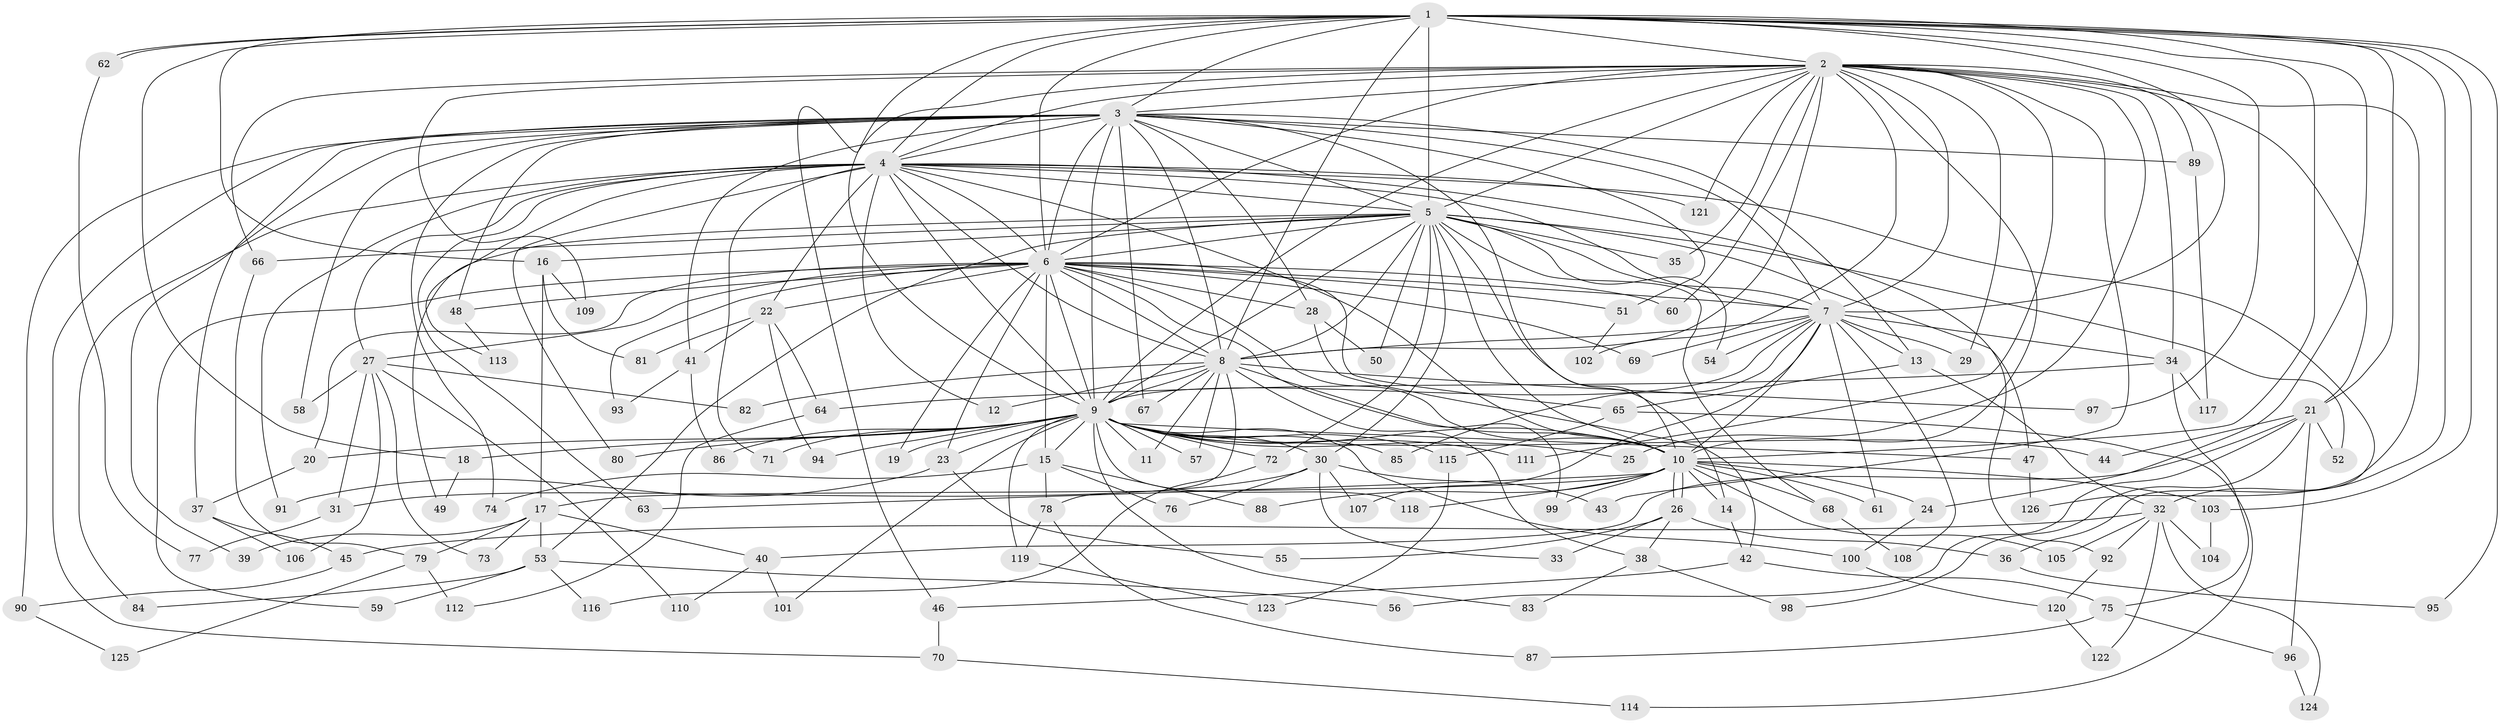 // Generated by graph-tools (version 1.1) at 2025/44/03/09/25 04:44:14]
// undirected, 126 vertices, 277 edges
graph export_dot {
graph [start="1"]
  node [color=gray90,style=filled];
  1;
  2;
  3;
  4;
  5;
  6;
  7;
  8;
  9;
  10;
  11;
  12;
  13;
  14;
  15;
  16;
  17;
  18;
  19;
  20;
  21;
  22;
  23;
  24;
  25;
  26;
  27;
  28;
  29;
  30;
  31;
  32;
  33;
  34;
  35;
  36;
  37;
  38;
  39;
  40;
  41;
  42;
  43;
  44;
  45;
  46;
  47;
  48;
  49;
  50;
  51;
  52;
  53;
  54;
  55;
  56;
  57;
  58;
  59;
  60;
  61;
  62;
  63;
  64;
  65;
  66;
  67;
  68;
  69;
  70;
  71;
  72;
  73;
  74;
  75;
  76;
  77;
  78;
  79;
  80;
  81;
  82;
  83;
  84;
  85;
  86;
  87;
  88;
  89;
  90;
  91;
  92;
  93;
  94;
  95;
  96;
  97;
  98;
  99;
  100;
  101;
  102;
  103;
  104;
  105;
  106;
  107;
  108;
  109;
  110;
  111;
  112;
  113;
  114;
  115;
  116;
  117;
  118;
  119;
  120;
  121;
  122;
  123;
  124;
  125;
  126;
  1 -- 2;
  1 -- 3;
  1 -- 4;
  1 -- 5;
  1 -- 6;
  1 -- 7;
  1 -- 8;
  1 -- 9;
  1 -- 10;
  1 -- 16;
  1 -- 18;
  1 -- 21;
  1 -- 24;
  1 -- 32;
  1 -- 62;
  1 -- 62;
  1 -- 95;
  1 -- 97;
  1 -- 103;
  2 -- 3;
  2 -- 4;
  2 -- 5;
  2 -- 6;
  2 -- 7;
  2 -- 8;
  2 -- 9;
  2 -- 10;
  2 -- 21;
  2 -- 25;
  2 -- 29;
  2 -- 34;
  2 -- 35;
  2 -- 43;
  2 -- 46;
  2 -- 60;
  2 -- 66;
  2 -- 89;
  2 -- 102;
  2 -- 109;
  2 -- 111;
  2 -- 121;
  2 -- 126;
  3 -- 4;
  3 -- 5;
  3 -- 6;
  3 -- 7;
  3 -- 8;
  3 -- 9;
  3 -- 10;
  3 -- 13;
  3 -- 28;
  3 -- 37;
  3 -- 39;
  3 -- 41;
  3 -- 48;
  3 -- 51;
  3 -- 58;
  3 -- 67;
  3 -- 70;
  3 -- 74;
  3 -- 89;
  3 -- 90;
  4 -- 5;
  4 -- 6;
  4 -- 7;
  4 -- 8;
  4 -- 9;
  4 -- 10;
  4 -- 12;
  4 -- 22;
  4 -- 27;
  4 -- 36;
  4 -- 63;
  4 -- 71;
  4 -- 80;
  4 -- 84;
  4 -- 91;
  4 -- 92;
  4 -- 113;
  4 -- 121;
  5 -- 6;
  5 -- 7;
  5 -- 8;
  5 -- 9;
  5 -- 10;
  5 -- 14;
  5 -- 16;
  5 -- 30;
  5 -- 35;
  5 -- 47;
  5 -- 49;
  5 -- 50;
  5 -- 52;
  5 -- 53;
  5 -- 54;
  5 -- 66;
  5 -- 68;
  5 -- 72;
  6 -- 7;
  6 -- 8;
  6 -- 9;
  6 -- 10;
  6 -- 15;
  6 -- 19;
  6 -- 20;
  6 -- 22;
  6 -- 23;
  6 -- 27;
  6 -- 28;
  6 -- 48;
  6 -- 51;
  6 -- 59;
  6 -- 60;
  6 -- 65;
  6 -- 69;
  6 -- 93;
  6 -- 99;
  7 -- 8;
  7 -- 9;
  7 -- 10;
  7 -- 13;
  7 -- 29;
  7 -- 34;
  7 -- 54;
  7 -- 61;
  7 -- 69;
  7 -- 85;
  7 -- 107;
  7 -- 108;
  8 -- 9;
  8 -- 10;
  8 -- 11;
  8 -- 12;
  8 -- 38;
  8 -- 57;
  8 -- 67;
  8 -- 78;
  8 -- 82;
  8 -- 97;
  9 -- 10;
  9 -- 11;
  9 -- 15;
  9 -- 18;
  9 -- 19;
  9 -- 20;
  9 -- 23;
  9 -- 25;
  9 -- 30;
  9 -- 44;
  9 -- 47;
  9 -- 57;
  9 -- 71;
  9 -- 72;
  9 -- 80;
  9 -- 83;
  9 -- 85;
  9 -- 86;
  9 -- 94;
  9 -- 100;
  9 -- 101;
  9 -- 111;
  9 -- 115;
  9 -- 118;
  9 -- 119;
  10 -- 14;
  10 -- 17;
  10 -- 24;
  10 -- 26;
  10 -- 26;
  10 -- 61;
  10 -- 63;
  10 -- 68;
  10 -- 88;
  10 -- 99;
  10 -- 103;
  10 -- 105;
  10 -- 118;
  13 -- 32;
  13 -- 65;
  14 -- 42;
  15 -- 74;
  15 -- 76;
  15 -- 78;
  15 -- 88;
  16 -- 17;
  16 -- 81;
  16 -- 109;
  17 -- 39;
  17 -- 40;
  17 -- 53;
  17 -- 73;
  17 -- 79;
  18 -- 49;
  20 -- 37;
  21 -- 40;
  21 -- 44;
  21 -- 52;
  21 -- 56;
  21 -- 96;
  21 -- 98;
  22 -- 41;
  22 -- 64;
  22 -- 81;
  22 -- 94;
  23 -- 55;
  23 -- 91;
  24 -- 100;
  26 -- 33;
  26 -- 36;
  26 -- 38;
  26 -- 55;
  27 -- 31;
  27 -- 58;
  27 -- 73;
  27 -- 82;
  27 -- 106;
  27 -- 110;
  28 -- 42;
  28 -- 50;
  30 -- 31;
  30 -- 33;
  30 -- 43;
  30 -- 76;
  30 -- 107;
  31 -- 77;
  32 -- 45;
  32 -- 92;
  32 -- 104;
  32 -- 105;
  32 -- 122;
  32 -- 124;
  34 -- 64;
  34 -- 75;
  34 -- 117;
  36 -- 95;
  37 -- 45;
  37 -- 106;
  38 -- 83;
  38 -- 98;
  40 -- 101;
  40 -- 110;
  41 -- 86;
  41 -- 93;
  42 -- 46;
  42 -- 75;
  45 -- 90;
  46 -- 70;
  47 -- 126;
  48 -- 113;
  51 -- 102;
  53 -- 56;
  53 -- 59;
  53 -- 84;
  53 -- 116;
  62 -- 77;
  64 -- 112;
  65 -- 114;
  65 -- 115;
  66 -- 79;
  68 -- 108;
  70 -- 114;
  72 -- 116;
  75 -- 87;
  75 -- 96;
  78 -- 87;
  78 -- 119;
  79 -- 112;
  79 -- 125;
  89 -- 117;
  90 -- 125;
  92 -- 120;
  96 -- 124;
  100 -- 120;
  103 -- 104;
  115 -- 123;
  119 -- 123;
  120 -- 122;
}
